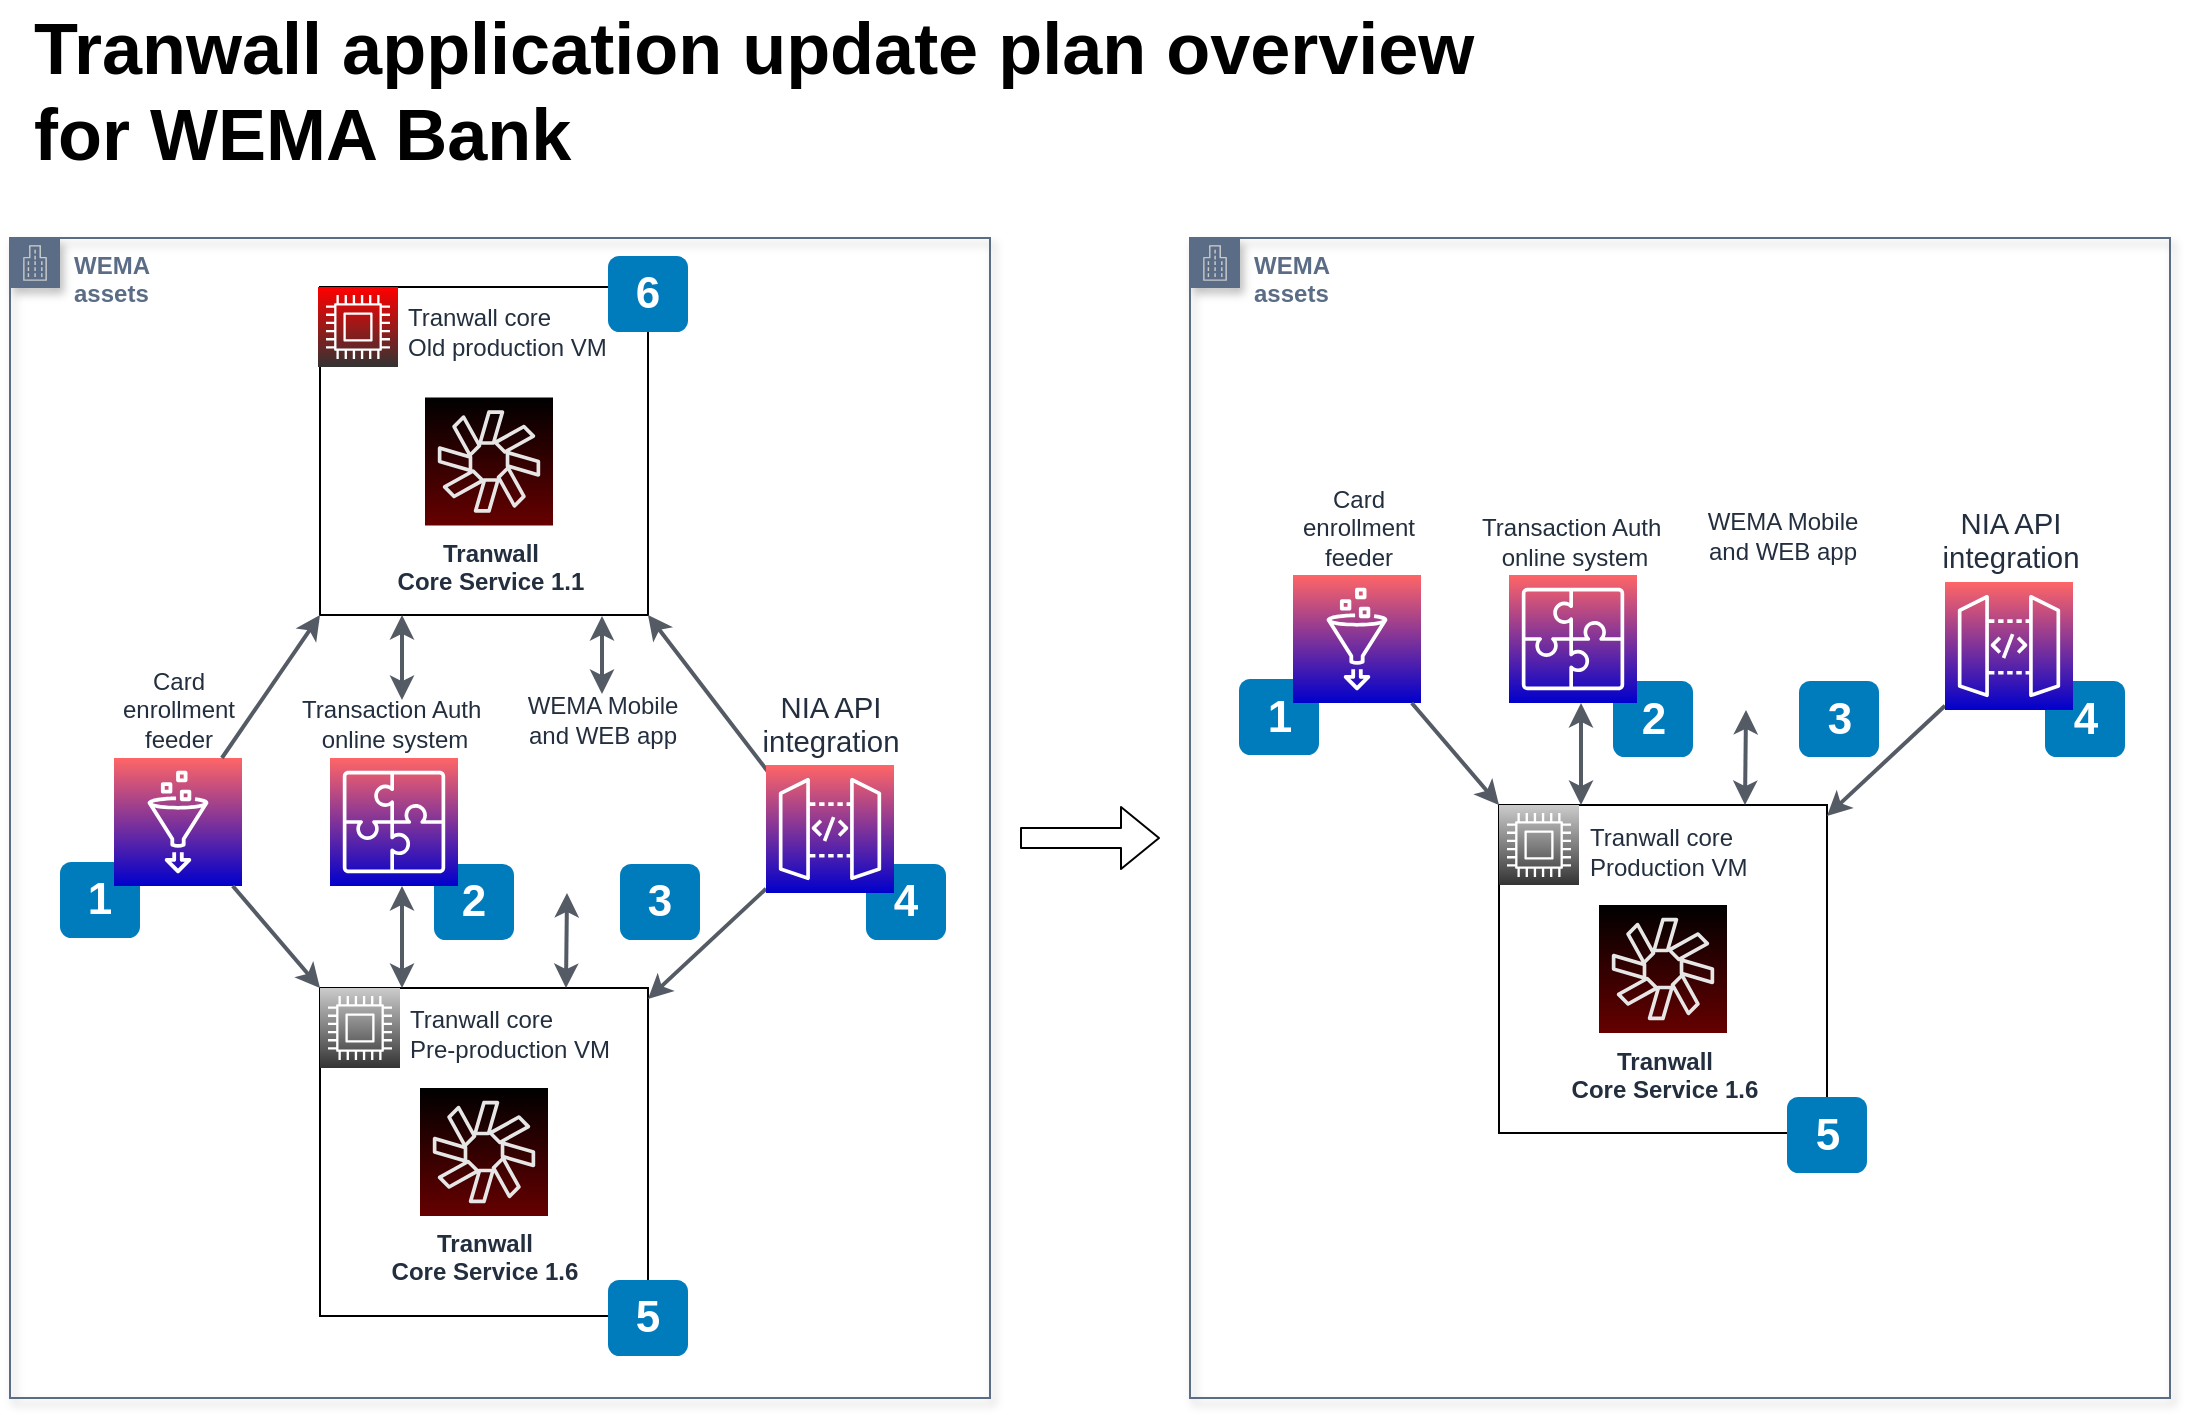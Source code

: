 <mxfile version="13.1.14" type="github">
  <diagram id="IBaJy11QaVMjjwJFgBuy" name="Page-1">
    <mxGraphModel dx="1251" dy="1143" grid="1" gridSize="10" guides="1" tooltips="1" connect="1" arrows="1" fold="1" page="1" pageScale="1" pageWidth="1169" pageHeight="827" math="0" shadow="0">
      <root>
        <mxCell id="0" />
        <mxCell id="1" parent="0" />
        <mxCell id="nzf0ck4mSkzZNCcZiq0Q-44" value="WEMA&lt;br&gt;assets" style="points=[[0,0],[0.25,0],[0.5,0],[0.75,0],[1,0],[1,0.25],[1,0.5],[1,0.75],[1,1],[0.75,1],[0.5,1],[0.25,1],[0,1],[0,0.75],[0,0.5],[0,0.25]];outlineConnect=0;gradientColor=#ffffff;html=1;whiteSpace=wrap;fontSize=12;fontStyle=1;shape=mxgraph.aws4.group;grIcon=mxgraph.aws4.group_corporate_data_center;strokeColor=#5A6C86;fillColor=none;verticalAlign=top;align=left;spacingLeft=30;fontColor=#5A6C86;dashed=0;shadow=1;" parent="1" vertex="1">
          <mxGeometry x="40" y="159" width="490" height="580" as="geometry" />
        </mxCell>
        <mxCell id="ElCMmwUysZKFgGJGZPip-4" value="4" style="rounded=1;whiteSpace=wrap;html=1;fillColor=#007CBD;strokeColor=none;fontColor=#FFFFFF;fontStyle=1;fontSize=22;" parent="1" vertex="1">
          <mxGeometry x="468" y="472" width="40" height="38" as="geometry" />
        </mxCell>
        <mxCell id="nzf0ck4mSkzZNCcZiq0Q-11" value="" style="whiteSpace=wrap;html=1;dashed=0;fontColor=#AAB7B8;fontStyle=0;align=left;verticalAlign=top;strokeColor=#000000;fillColor=none;gradientColor=none;spacingLeft=30;aspect=fixed;" parent="1" vertex="1">
          <mxGeometry x="195" y="183.5" width="164" height="164" as="geometry" />
        </mxCell>
        <mxCell id="nzf0ck4mSkzZNCcZiq0Q-15" value="2" style="rounded=1;whiteSpace=wrap;html=1;fillColor=#007CBD;strokeColor=none;fontColor=#FFFFFF;fontStyle=1;fontSize=22;" parent="1" vertex="1">
          <mxGeometry x="252" y="472" width="40" height="38" as="geometry" />
        </mxCell>
        <mxCell id="nzf0ck4mSkzZNCcZiq0Q-46" value="WEMA&lt;br&gt;assets" style="points=[[0,0],[0.25,0],[0.5,0],[0.75,0],[1,0],[1,0.25],[1,0.5],[1,0.75],[1,1],[0.75,1],[0.5,1],[0.25,1],[0,1],[0,0.75],[0,0.5],[0,0.25]];outlineConnect=0;gradientColor=#ffffff;html=1;whiteSpace=wrap;fontSize=12;fontStyle=1;shape=mxgraph.aws4.group;grIcon=mxgraph.aws4.group_corporate_data_center;strokeColor=#5A6C86;fillColor=none;verticalAlign=top;align=left;spacingLeft=30;fontColor=#5A6C86;dashed=0;shadow=1;" parent="1" vertex="1">
          <mxGeometry x="630" y="159" width="490" height="580" as="geometry" />
        </mxCell>
        <mxCell id="nzf0ck4mSkzZNCcZiq0Q-2" value="Tranwall application update plan overview &lt;br&gt;for WEMA Bank&lt;div style=&quot;font-size: 36px&quot;&gt;&lt;/div&gt;" style="text;html=1;resizable=0;points=[];autosize=1;align=left;verticalAlign=top;spacingTop=-4;fontSize=36;fontStyle=1" parent="1" vertex="1">
          <mxGeometry x="50" y="40" width="740" height="90" as="geometry" />
        </mxCell>
        <mxCell id="nzf0ck4mSkzZNCcZiq0Q-4" value="" style="whiteSpace=wrap;html=1;dashed=0;fontColor=#AAB7B8;fontStyle=0;align=left;verticalAlign=top;strokeColor=#000000;fillColor=none;gradientColor=none;spacingLeft=30;aspect=fixed;" parent="1" vertex="1">
          <mxGeometry x="195" y="534" width="164" height="164" as="geometry" />
        </mxCell>
        <mxCell id="nzf0ck4mSkzZNCcZiq0Q-5" value="Tranwall core&lt;br&gt;&lt;span style=&quot;text-align: left&quot;&gt;Pre-production VM&lt;br&gt;&lt;/span&gt;" style="outlineConnect=0;fontColor=#232F3E;gradientColor=#CCCCCC;gradientDirection=north;fillColor=#333333;strokeColor=#ffffff;dashed=0;verticalLabelPosition=middle;verticalAlign=middle;align=left;html=1;fontSize=12;fontStyle=0;aspect=fixed;shape=mxgraph.aws4.resourceIcon;resIcon=mxgraph.aws4.compute;labelPosition=right;spacing=5;spacingBottom=-6;" parent="1" vertex="1">
          <mxGeometry x="195" y="534" width="40" height="40" as="geometry" />
        </mxCell>
        <mxCell id="nzf0ck4mSkzZNCcZiq0Q-7" value="6" style="rounded=1;whiteSpace=wrap;html=1;fillColor=#007CBD;strokeColor=none;fontColor=#FFFFFF;fontStyle=1;fontSize=22;" parent="1" vertex="1">
          <mxGeometry x="339" y="168" width="40" height="38" as="geometry" />
        </mxCell>
        <mxCell id="nzf0ck4mSkzZNCcZiq0Q-8" value="&lt;span style=&quot;text-align: left&quot;&gt;&lt;b&gt;Tranwall&lt;br&gt;Core Service 1.6&lt;/b&gt;&lt;/span&gt;" style="outlineConnect=0;fontColor=#232F3E;gradientColor=#000000;gradientDirection=north;fillColor=#660000;strokeColor=#E6E6E6;dashed=0;verticalLabelPosition=bottom;verticalAlign=top;align=center;html=1;fontSize=12;fontStyle=0;aspect=fixed;shape=mxgraph.aws4.resourceIcon;resIcon=mxgraph.aws4.chime;shadow=0;" parent="1" vertex="1">
          <mxGeometry x="245" y="584" width="64" height="64" as="geometry" />
        </mxCell>
        <mxCell id="nzf0ck4mSkzZNCcZiq0Q-10" value="1" style="rounded=1;whiteSpace=wrap;html=1;fillColor=#007CBD;strokeColor=none;fontColor=#FFFFFF;fontStyle=1;fontSize=22;" parent="1" vertex="1">
          <mxGeometry x="65" y="471" width="40" height="38" as="geometry" />
        </mxCell>
        <mxCell id="nzf0ck4mSkzZNCcZiq0Q-13" value="Tranwall core&lt;br&gt;&lt;span style=&quot;text-align: left&quot;&gt;Old production VM&lt;br&gt;&lt;/span&gt;" style="outlineConnect=0;fontColor=#232F3E;gradientColor=#FF0000;gradientDirection=north;fillColor=#333333;strokeColor=#ffffff;dashed=0;verticalLabelPosition=middle;verticalAlign=middle;align=left;html=1;fontSize=12;fontStyle=0;aspect=fixed;shape=mxgraph.aws4.resourceIcon;resIcon=mxgraph.aws4.compute;labelPosition=right;spacing=5;spacingBottom=-5;" parent="1" vertex="1">
          <mxGeometry x="194" y="183.5" width="40" height="40" as="geometry" />
        </mxCell>
        <mxCell id="nzf0ck4mSkzZNCcZiq0Q-16" value="Transaction Auth&amp;nbsp;&lt;br&gt;online system" style="outlineConnect=0;fontColor=#232F3E;gradientColor=#FF6666;gradientDirection=north;fillColor=#0000CC;strokeColor=#ffffff;dashed=0;verticalLabelPosition=top;verticalAlign=bottom;align=center;html=1;fontSize=12;fontStyle=0;aspect=fixed;shape=mxgraph.aws4.resourceIcon;resIcon=mxgraph.aws4.application_integration;labelPosition=center;" parent="1" vertex="1">
          <mxGeometry x="200" y="419" width="64" height="64" as="geometry" />
        </mxCell>
        <mxCell id="nzf0ck4mSkzZNCcZiq0Q-18" value="" style="edgeStyle=orthogonalEdgeStyle;rounded=0;orthogonalLoop=1;jettySize=auto;html=1;strokeColor=#545B64;strokeWidth=2;endFill=1;endArrow=classic;startArrow=classic;startFill=1;entryX=0.25;entryY=1;entryDx=0;entryDy=0;" parent="1" target="nzf0ck4mSkzZNCcZiq0Q-11" edge="1">
          <mxGeometry relative="1" as="geometry">
            <mxPoint x="236" y="390" as="sourcePoint" />
            <mxPoint x="219" y="348" as="targetPoint" />
            <Array as="points">
              <mxPoint x="236" y="390" />
            </Array>
          </mxGeometry>
        </mxCell>
        <mxCell id="nzf0ck4mSkzZNCcZiq0Q-20" value="&lt;span style=&quot;text-align: left&quot;&gt;&lt;b&gt;Tranwall&lt;br&gt;Core Service 1.1&lt;/b&gt;&lt;/span&gt;" style="outlineConnect=0;fontColor=#232F3E;gradientColor=#000000;gradientDirection=north;fillColor=#660000;strokeColor=#E6E6E6;dashed=0;verticalLabelPosition=bottom;verticalAlign=top;align=center;html=1;fontSize=12;fontStyle=0;aspect=fixed;shape=mxgraph.aws4.resourceIcon;resIcon=mxgraph.aws4.chime;shadow=0;" parent="1" vertex="1">
          <mxGeometry x="247.5" y="238.75" width="64" height="64" as="geometry" />
        </mxCell>
        <mxCell id="nzf0ck4mSkzZNCcZiq0Q-23" value="3" style="rounded=1;whiteSpace=wrap;html=1;fillColor=#007CBD;strokeColor=none;fontColor=#FFFFFF;fontStyle=1;fontSize=22;" parent="1" vertex="1">
          <mxGeometry x="345" y="472" width="40" height="38" as="geometry" />
        </mxCell>
        <mxCell id="nzf0ck4mSkzZNCcZiq0Q-28" value="" style="rounded=0;orthogonalLoop=1;jettySize=auto;html=1;strokeColor=#545B64;strokeWidth=2;endFill=1;endArrow=classic;startArrow=classic;startFill=1;" parent="1" edge="1">
          <mxGeometry relative="1" as="geometry">
            <mxPoint x="336" y="387" as="sourcePoint" />
            <mxPoint x="336" y="348" as="targetPoint" />
          </mxGeometry>
        </mxCell>
        <mxCell id="nzf0ck4mSkzZNCcZiq0Q-48" value="" style="shape=flexArrow;endArrow=classic;html=1;" parent="1" edge="1">
          <mxGeometry width="50" height="50" relative="1" as="geometry">
            <mxPoint x="545" y="459" as="sourcePoint" />
            <mxPoint x="615" y="459" as="targetPoint" />
          </mxGeometry>
        </mxCell>
        <mxCell id="bFQa1tYsNeAtM3Lu0oPh-5" value="WEMA Mobile&lt;br&gt;and WEB app" style="shape=image;html=1;verticalAlign=bottom;verticalLabelPosition=top;imageAspect=0;aspect=fixed;image=https://cdn0.iconfinder.com/data/icons/business-660/512/283_Mobile_mobile_money_mobile_payment-128.png;dashed=0;fontColor=#232F3E;fontStyle=0;strokeColor=#ffffff;fillColor=#0000CC;gradientColor=#FF6666;gradientDirection=north;labelPosition=center;align=center;" parent="1" vertex="1">
          <mxGeometry x="301" y="416.5" width="70" height="70" as="geometry" />
        </mxCell>
        <mxCell id="bFQa1tYsNeAtM3Lu0oPh-6" value="5" style="rounded=1;whiteSpace=wrap;html=1;fillColor=#007CBD;strokeColor=none;fontColor=#FFFFFF;fontStyle=1;fontSize=22;" parent="1" vertex="1">
          <mxGeometry x="339" y="680" width="40" height="38" as="geometry" />
        </mxCell>
        <mxCell id="nzf0ck4mSkzZNCcZiq0Q-24" value="Card &lt;br&gt;enrollment&lt;br&gt;feeder" style="outlineConnect=0;fontColor=#232F3E;gradientColor=#FF6666;gradientDirection=north;fillColor=#0000CC;strokeColor=#ffffff;dashed=0;verticalLabelPosition=top;verticalAlign=bottom;align=center;html=1;fontSize=12;fontStyle=0;aspect=fixed;shape=mxgraph.aws4.resourceIcon;resIcon=mxgraph.aws4.glue;labelPosition=center;" parent="1" vertex="1">
          <mxGeometry x="92" y="419" width="64" height="64" as="geometry" />
        </mxCell>
        <mxCell id="bFQa1tYsNeAtM3Lu0oPh-10" value="" style="rounded=0;orthogonalLoop=1;jettySize=auto;html=1;strokeColor=#545B64;strokeWidth=2;endFill=1;endArrow=classic;startArrow=none;startFill=0;entryX=0;entryY=1;entryDx=0;entryDy=0;" parent="1" source="nzf0ck4mSkzZNCcZiq0Q-24" target="nzf0ck4mSkzZNCcZiq0Q-11" edge="1">
          <mxGeometry relative="1" as="geometry">
            <mxPoint x="399" y="429.5" as="sourcePoint" />
            <mxPoint x="352.6" y="360.78" as="targetPoint" />
          </mxGeometry>
        </mxCell>
        <mxCell id="bFQa1tYsNeAtM3Lu0oPh-11" value="" style="rounded=0;orthogonalLoop=1;jettySize=auto;html=1;strokeColor=#545B64;strokeWidth=2;endFill=1;endArrow=classic;startArrow=none;startFill=0;entryX=0;entryY=0;entryDx=0;entryDy=0;" parent="1" source="nzf0ck4mSkzZNCcZiq0Q-24" target="nzf0ck4mSkzZNCcZiq0Q-4" edge="1">
          <mxGeometry relative="1" as="geometry">
            <mxPoint x="187.28" y="429" as="sourcePoint" />
            <mxPoint x="246" y="357.5" as="targetPoint" />
          </mxGeometry>
        </mxCell>
        <mxCell id="bFQa1tYsNeAtM3Lu0oPh-12" value="" style="edgeStyle=orthogonalEdgeStyle;rounded=0;orthogonalLoop=1;jettySize=auto;html=1;strokeColor=#545B64;strokeWidth=2;endFill=1;endArrow=classic;startArrow=classic;startFill=1;exitX=0.25;exitY=0;exitDx=0;exitDy=0;" parent="1" source="nzf0ck4mSkzZNCcZiq0Q-4" target="nzf0ck4mSkzZNCcZiq0Q-16" edge="1">
          <mxGeometry relative="1" as="geometry">
            <mxPoint x="287" y="400" as="sourcePoint" />
            <mxPoint x="287" y="357.5" as="targetPoint" />
            <Array as="points">
              <mxPoint x="236" y="510" />
              <mxPoint x="236" y="510" />
            </Array>
          </mxGeometry>
        </mxCell>
        <mxCell id="bFQa1tYsNeAtM3Lu0oPh-13" value="" style="rounded=0;orthogonalLoop=1;jettySize=auto;html=1;strokeColor=#545B64;strokeWidth=2;endFill=1;endArrow=classic;startArrow=classic;startFill=1;exitX=0.25;exitY=1;exitDx=0;exitDy=0;" parent="1" source="bFQa1tYsNeAtM3Lu0oPh-5" edge="1">
          <mxGeometry relative="1" as="geometry">
            <mxPoint x="399" y="429.5" as="sourcePoint" />
            <mxPoint x="318" y="534" as="targetPoint" />
          </mxGeometry>
        </mxCell>
        <mxCell id="ElCMmwUysZKFgGJGZPip-5" value="" style="rounded=0;orthogonalLoop=1;jettySize=auto;html=1;strokeColor=#545B64;strokeWidth=2;endFill=1;endArrow=classic;startArrow=none;startFill=0;entryX=1;entryY=1;entryDx=0;entryDy=0;exitX=0.065;exitY=0.117;exitDx=0;exitDy=0;exitPerimeter=0;" parent="1" source="ElCMmwUysZKFgGJGZPip-2" target="nzf0ck4mSkzZNCcZiq0Q-11" edge="1">
          <mxGeometry relative="1" as="geometry">
            <mxPoint x="427.472" y="422.5" as="sourcePoint" />
            <mxPoint x="476.52" y="351" as="targetPoint" />
          </mxGeometry>
        </mxCell>
        <mxCell id="ElCMmwUysZKFgGJGZPip-6" value="" style="rounded=0;orthogonalLoop=1;jettySize=auto;html=1;strokeColor=#545B64;strokeWidth=2;endFill=1;endArrow=classic;startArrow=none;startFill=0;" parent="1" source="ElCMmwUysZKFgGJGZPip-2" target="nzf0ck4mSkzZNCcZiq0Q-4" edge="1">
          <mxGeometry relative="1" as="geometry">
            <mxPoint x="161.373" y="493" as="sourcePoint" />
            <mxPoint x="205" y="544" as="targetPoint" />
          </mxGeometry>
        </mxCell>
        <mxCell id="ElCMmwUysZKFgGJGZPip-2" value="&lt;span lang=&quot;EN-US&quot; style=&quot;font-size: 11.0pt ; font-family: &amp;#34;calibri&amp;#34; , sans-serif&quot;&gt;NIA API &lt;br&gt;integration&lt;/span&gt;" style="outlineConnect=0;fontColor=#232F3E;gradientColor=#FF6666;gradientDirection=north;fillColor=#0000CC;strokeColor=#ffffff;dashed=0;verticalLabelPosition=top;verticalAlign=bottom;align=center;html=1;fontSize=12;fontStyle=0;aspect=fixed;shape=mxgraph.aws4.resourceIcon;resIcon=mxgraph.aws4.api_gateway;labelPosition=center;" parent="1" vertex="1">
          <mxGeometry x="418" y="422.5" width="64" height="64" as="geometry" />
        </mxCell>
        <mxCell id="ElCMmwUysZKFgGJGZPip-9" value="4" style="rounded=1;whiteSpace=wrap;html=1;fillColor=#007CBD;strokeColor=none;fontColor=#FFFFFF;fontStyle=1;fontSize=22;" parent="1" vertex="1">
          <mxGeometry x="1057.5" y="380.5" width="40" height="38" as="geometry" />
        </mxCell>
        <mxCell id="ElCMmwUysZKFgGJGZPip-10" value="2" style="rounded=1;whiteSpace=wrap;html=1;fillColor=#007CBD;strokeColor=none;fontColor=#FFFFFF;fontStyle=1;fontSize=22;" parent="1" vertex="1">
          <mxGeometry x="841.5" y="380.5" width="40" height="38" as="geometry" />
        </mxCell>
        <mxCell id="ElCMmwUysZKFgGJGZPip-11" value="" style="whiteSpace=wrap;html=1;dashed=0;fontColor=#AAB7B8;fontStyle=0;align=left;verticalAlign=top;strokeColor=#000000;fillColor=none;gradientColor=none;spacingLeft=30;aspect=fixed;" parent="1" vertex="1">
          <mxGeometry x="784.5" y="442.5" width="164" height="164" as="geometry" />
        </mxCell>
        <mxCell id="ElCMmwUysZKFgGJGZPip-12" value="Tranwall core&lt;br&gt;&lt;span style=&quot;text-align: left&quot;&gt;Production VM&lt;br&gt;&lt;/span&gt;" style="outlineConnect=0;fontColor=#232F3E;gradientColor=#CCCCCC;gradientDirection=north;fillColor=#333333;strokeColor=#ffffff;dashed=0;verticalLabelPosition=middle;verticalAlign=middle;align=left;html=1;fontSize=12;fontStyle=0;aspect=fixed;shape=mxgraph.aws4.resourceIcon;resIcon=mxgraph.aws4.compute;labelPosition=right;spacing=5;spacingBottom=-6;" parent="1" vertex="1">
          <mxGeometry x="784.5" y="442.5" width="40" height="40" as="geometry" />
        </mxCell>
        <mxCell id="ElCMmwUysZKFgGJGZPip-13" value="&lt;span style=&quot;text-align: left&quot;&gt;&lt;b&gt;Tranwall&lt;br&gt;Core Service 1.6&lt;/b&gt;&lt;/span&gt;" style="outlineConnect=0;fontColor=#232F3E;gradientColor=#000000;gradientDirection=north;fillColor=#660000;strokeColor=#E6E6E6;dashed=0;verticalLabelPosition=bottom;verticalAlign=top;align=center;html=1;fontSize=12;fontStyle=0;aspect=fixed;shape=mxgraph.aws4.resourceIcon;resIcon=mxgraph.aws4.chime;shadow=0;" parent="1" vertex="1">
          <mxGeometry x="834.5" y="492.5" width="64" height="64" as="geometry" />
        </mxCell>
        <mxCell id="ElCMmwUysZKFgGJGZPip-14" value="1" style="rounded=1;whiteSpace=wrap;html=1;fillColor=#007CBD;strokeColor=none;fontColor=#FFFFFF;fontStyle=1;fontSize=22;" parent="1" vertex="1">
          <mxGeometry x="654.5" y="379.5" width="40" height="38" as="geometry" />
        </mxCell>
        <mxCell id="ElCMmwUysZKFgGJGZPip-15" value="Transaction Auth&amp;nbsp;&lt;br&gt;online system" style="outlineConnect=0;fontColor=#232F3E;gradientColor=#FF6666;gradientDirection=north;fillColor=#0000CC;strokeColor=#ffffff;dashed=0;verticalLabelPosition=top;verticalAlign=bottom;align=center;html=1;fontSize=12;fontStyle=0;aspect=fixed;shape=mxgraph.aws4.resourceIcon;resIcon=mxgraph.aws4.application_integration;labelPosition=center;" parent="1" vertex="1">
          <mxGeometry x="789.5" y="327.5" width="64" height="64" as="geometry" />
        </mxCell>
        <mxCell id="ElCMmwUysZKFgGJGZPip-16" value="3" style="rounded=1;whiteSpace=wrap;html=1;fillColor=#007CBD;strokeColor=none;fontColor=#FFFFFF;fontStyle=1;fontSize=22;" parent="1" vertex="1">
          <mxGeometry x="934.5" y="380.5" width="40" height="38" as="geometry" />
        </mxCell>
        <mxCell id="ElCMmwUysZKFgGJGZPip-17" value="WEMA Mobile&lt;br&gt;and WEB app" style="shape=image;html=1;verticalAlign=bottom;verticalLabelPosition=top;imageAspect=0;aspect=fixed;image=https://cdn0.iconfinder.com/data/icons/business-660/512/283_Mobile_mobile_money_mobile_payment-128.png;dashed=0;fontColor=#232F3E;fontStyle=0;strokeColor=#ffffff;fillColor=#0000CC;gradientColor=#FF6666;gradientDirection=north;labelPosition=center;align=center;" parent="1" vertex="1">
          <mxGeometry x="890.5" y="325" width="70" height="70" as="geometry" />
        </mxCell>
        <mxCell id="ElCMmwUysZKFgGJGZPip-18" value="5" style="rounded=1;whiteSpace=wrap;html=1;fillColor=#007CBD;strokeColor=none;fontColor=#FFFFFF;fontStyle=1;fontSize=22;" parent="1" vertex="1">
          <mxGeometry x="928.5" y="588.5" width="40" height="38" as="geometry" />
        </mxCell>
        <mxCell id="ElCMmwUysZKFgGJGZPip-19" value="Card &lt;br&gt;enrollment&lt;br&gt;feeder" style="outlineConnect=0;fontColor=#232F3E;gradientColor=#FF6666;gradientDirection=north;fillColor=#0000CC;strokeColor=#ffffff;dashed=0;verticalLabelPosition=top;verticalAlign=bottom;align=center;html=1;fontSize=12;fontStyle=0;aspect=fixed;shape=mxgraph.aws4.resourceIcon;resIcon=mxgraph.aws4.glue;labelPosition=center;" parent="1" vertex="1">
          <mxGeometry x="681.5" y="327.5" width="64" height="64" as="geometry" />
        </mxCell>
        <mxCell id="ElCMmwUysZKFgGJGZPip-20" value="" style="rounded=0;orthogonalLoop=1;jettySize=auto;html=1;strokeColor=#545B64;strokeWidth=2;endFill=1;endArrow=classic;startArrow=none;startFill=0;entryX=0;entryY=0;entryDx=0;entryDy=0;" parent="1" source="ElCMmwUysZKFgGJGZPip-19" target="ElCMmwUysZKFgGJGZPip-11" edge="1">
          <mxGeometry relative="1" as="geometry">
            <mxPoint x="776.78" y="337.5" as="sourcePoint" />
            <mxPoint x="835.5" y="266" as="targetPoint" />
          </mxGeometry>
        </mxCell>
        <mxCell id="ElCMmwUysZKFgGJGZPip-21" value="" style="edgeStyle=orthogonalEdgeStyle;rounded=0;orthogonalLoop=1;jettySize=auto;html=1;strokeColor=#545B64;strokeWidth=2;endFill=1;endArrow=classic;startArrow=classic;startFill=1;exitX=0.25;exitY=0;exitDx=0;exitDy=0;" parent="1" source="ElCMmwUysZKFgGJGZPip-11" target="ElCMmwUysZKFgGJGZPip-15" edge="1">
          <mxGeometry relative="1" as="geometry">
            <mxPoint x="876.5" y="308.5" as="sourcePoint" />
            <mxPoint x="876.5" y="266" as="targetPoint" />
            <Array as="points">
              <mxPoint x="825.5" y="418.5" />
              <mxPoint x="825.5" y="418.5" />
            </Array>
          </mxGeometry>
        </mxCell>
        <mxCell id="ElCMmwUysZKFgGJGZPip-22" value="" style="rounded=0;orthogonalLoop=1;jettySize=auto;html=1;strokeColor=#545B64;strokeWidth=2;endFill=1;endArrow=classic;startArrow=classic;startFill=1;exitX=0.25;exitY=1;exitDx=0;exitDy=0;" parent="1" source="ElCMmwUysZKFgGJGZPip-17" edge="1">
          <mxGeometry relative="1" as="geometry">
            <mxPoint x="988.5" y="338" as="sourcePoint" />
            <mxPoint x="907.5" y="442.5" as="targetPoint" />
          </mxGeometry>
        </mxCell>
        <mxCell id="ElCMmwUysZKFgGJGZPip-23" value="" style="rounded=0;orthogonalLoop=1;jettySize=auto;html=1;strokeColor=#545B64;strokeWidth=2;endFill=1;endArrow=classic;startArrow=none;startFill=0;" parent="1" source="ElCMmwUysZKFgGJGZPip-24" target="ElCMmwUysZKFgGJGZPip-11" edge="1">
          <mxGeometry relative="1" as="geometry">
            <mxPoint x="750.873" y="401.5" as="sourcePoint" />
            <mxPoint x="794.5" y="452.5" as="targetPoint" />
          </mxGeometry>
        </mxCell>
        <mxCell id="ElCMmwUysZKFgGJGZPip-24" value="&lt;span lang=&quot;EN-US&quot; style=&quot;font-size: 11.0pt ; font-family: &amp;#34;calibri&amp;#34; , sans-serif&quot;&gt;NIA API &lt;br&gt;integration&lt;/span&gt;" style="outlineConnect=0;fontColor=#232F3E;gradientColor=#FF6666;gradientDirection=north;fillColor=#0000CC;strokeColor=#ffffff;dashed=0;verticalLabelPosition=top;verticalAlign=bottom;align=center;html=1;fontSize=12;fontStyle=0;aspect=fixed;shape=mxgraph.aws4.resourceIcon;resIcon=mxgraph.aws4.api_gateway;labelPosition=center;" parent="1" vertex="1">
          <mxGeometry x="1007.5" y="331" width="64" height="64" as="geometry" />
        </mxCell>
      </root>
    </mxGraphModel>
  </diagram>
</mxfile>
